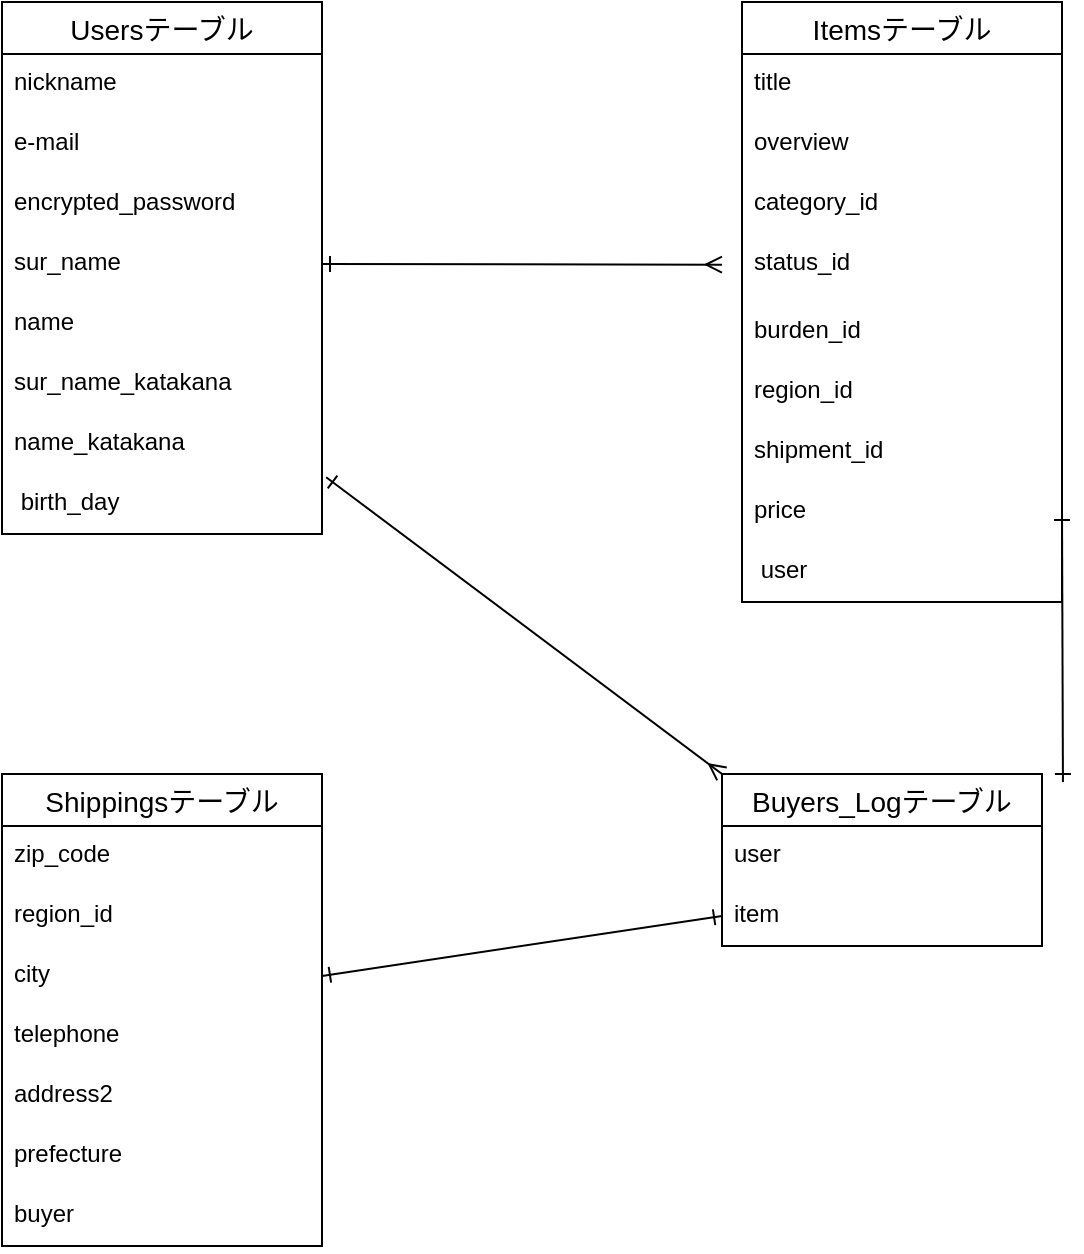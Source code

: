 <mxfile>
    <diagram id="ll3ezbju1fifhxW4birE" name="ページ1">
        <mxGraphModel dx="1259" dy="825" grid="1" gridSize="10" guides="1" tooltips="1" connect="1" arrows="1" fold="1" page="1" pageScale="1" pageWidth="827" pageHeight="1169" math="0" shadow="0">
            <root>
                <mxCell id="0"/>
                <mxCell id="1" parent="0"/>
                <mxCell id="39" value="Usersテーブル" style="swimlane;fontStyle=0;childLayout=stackLayout;horizontal=1;startSize=26;horizontalStack=0;resizeParent=1;resizeParentMax=0;resizeLast=0;collapsible=1;marginBottom=0;align=center;fontSize=14;" vertex="1" parent="1">
                    <mxGeometry x="120" y="130" width="160" height="266" as="geometry"/>
                </mxCell>
                <mxCell id="41" value="nickname" style="text;strokeColor=none;fillColor=none;spacingLeft=4;spacingRight=4;overflow=hidden;rotatable=0;points=[[0,0.5],[1,0.5]];portConstraint=eastwest;fontSize=12;" vertex="1" parent="39">
                    <mxGeometry y="26" width="160" height="30" as="geometry"/>
                </mxCell>
                <mxCell id="42" value="e-mail" style="text;strokeColor=none;fillColor=none;spacingLeft=4;spacingRight=4;overflow=hidden;rotatable=0;points=[[0,0.5],[1,0.5]];portConstraint=eastwest;fontSize=12;" vertex="1" parent="39">
                    <mxGeometry y="56" width="160" height="30" as="geometry"/>
                </mxCell>
                <mxCell id="68" value="encrypted_password" style="text;strokeColor=none;fillColor=none;spacingLeft=4;spacingRight=4;overflow=hidden;rotatable=0;points=[[0,0.5],[1,0.5]];portConstraint=eastwest;fontSize=12;" vertex="1" parent="39">
                    <mxGeometry y="86" width="160" height="30" as="geometry"/>
                </mxCell>
                <mxCell id="69" value="sur_name" style="text;strokeColor=none;fillColor=none;spacingLeft=4;spacingRight=4;overflow=hidden;rotatable=0;points=[[0,0.5],[1,0.5]];portConstraint=eastwest;fontSize=12;" vertex="1" parent="39">
                    <mxGeometry y="116" width="160" height="30" as="geometry"/>
                </mxCell>
                <mxCell id="70" value="name" style="text;strokeColor=none;fillColor=none;spacingLeft=4;spacingRight=4;overflow=hidden;rotatable=0;points=[[0,0.5],[1,0.5]];portConstraint=eastwest;fontSize=12;" vertex="1" parent="39">
                    <mxGeometry y="146" width="160" height="30" as="geometry"/>
                </mxCell>
                <mxCell id="71" value="sur_name_katakana" style="text;strokeColor=none;fillColor=none;spacingLeft=4;spacingRight=4;overflow=hidden;rotatable=0;points=[[0,0.5],[1,0.5]];portConstraint=eastwest;fontSize=12;" vertex="1" parent="39">
                    <mxGeometry y="176" width="160" height="30" as="geometry"/>
                </mxCell>
                <mxCell id="72" value="name_katakana" style="text;strokeColor=none;fillColor=none;spacingLeft=4;spacingRight=4;overflow=hidden;rotatable=0;points=[[0,0.5],[1,0.5]];portConstraint=eastwest;fontSize=12;" vertex="1" parent="39">
                    <mxGeometry y="206" width="160" height="30" as="geometry"/>
                </mxCell>
                <mxCell id="92" value=" birth_day" style="text;strokeColor=none;fillColor=none;spacingLeft=4;spacingRight=4;overflow=hidden;rotatable=0;points=[[0,0.5],[1,0.5]];portConstraint=eastwest;fontSize=12;" vertex="1" parent="39">
                    <mxGeometry y="236" width="160" height="30" as="geometry"/>
                </mxCell>
                <mxCell id="52" value="Itemsテーブル" style="swimlane;fontStyle=0;childLayout=stackLayout;horizontal=1;startSize=26;horizontalStack=0;resizeParent=1;resizeParentMax=0;resizeLast=0;collapsible=1;marginBottom=0;align=center;fontSize=14;" vertex="1" parent="1">
                    <mxGeometry x="490" y="130" width="160" height="300" as="geometry"/>
                </mxCell>
                <mxCell id="53" value="title" style="text;strokeColor=none;fillColor=none;spacingLeft=4;spacingRight=4;overflow=hidden;rotatable=0;points=[[0,0.5],[1,0.5]];portConstraint=eastwest;fontSize=12;" vertex="1" parent="52">
                    <mxGeometry y="26" width="160" height="30" as="geometry"/>
                </mxCell>
                <mxCell id="54" value="overview" style="text;strokeColor=none;fillColor=none;spacingLeft=4;spacingRight=4;overflow=hidden;rotatable=0;points=[[0,0.5],[1,0.5]];portConstraint=eastwest;fontSize=12;" vertex="1" parent="52">
                    <mxGeometry y="56" width="160" height="30" as="geometry"/>
                </mxCell>
                <mxCell id="73" value="category_id" style="text;strokeColor=none;fillColor=none;spacingLeft=4;spacingRight=4;overflow=hidden;rotatable=0;points=[[0,0.5],[1,0.5]];portConstraint=eastwest;fontSize=12;" vertex="1" parent="52">
                    <mxGeometry y="86" width="160" height="30" as="geometry"/>
                </mxCell>
                <mxCell id="74" value="status_id" style="text;strokeColor=none;fillColor=none;spacingLeft=4;spacingRight=4;overflow=hidden;rotatable=0;points=[[0,0.5],[1,0.5]];portConstraint=eastwest;fontSize=12;" vertex="1" parent="52">
                    <mxGeometry y="116" width="160" height="34" as="geometry"/>
                </mxCell>
                <mxCell id="93" value="burden_id" style="text;strokeColor=none;fillColor=none;spacingLeft=4;spacingRight=4;overflow=hidden;rotatable=0;points=[[0,0.5],[1,0.5]];portConstraint=eastwest;fontSize=12;" vertex="1" parent="52">
                    <mxGeometry y="150" width="160" height="30" as="geometry"/>
                </mxCell>
                <mxCell id="94" value="region_id" style="text;strokeColor=none;fillColor=none;spacingLeft=4;spacingRight=4;overflow=hidden;rotatable=0;points=[[0,0.5],[1,0.5]];portConstraint=eastwest;fontSize=12;" vertex="1" parent="52">
                    <mxGeometry y="180" width="160" height="30" as="geometry"/>
                </mxCell>
                <mxCell id="95" value="shipment_id" style="text;strokeColor=none;fillColor=none;spacingLeft=4;spacingRight=4;overflow=hidden;rotatable=0;points=[[0,0.5],[1,0.5]];portConstraint=eastwest;fontSize=12;" vertex="1" parent="52">
                    <mxGeometry y="210" width="160" height="30" as="geometry"/>
                </mxCell>
                <mxCell id="96" value="price" style="text;strokeColor=none;fillColor=none;spacingLeft=4;spacingRight=4;overflow=hidden;rotatable=0;points=[[0,0.5],[1,0.5]];portConstraint=eastwest;fontSize=12;" vertex="1" parent="52">
                    <mxGeometry y="240" width="160" height="30" as="geometry"/>
                </mxCell>
                <mxCell id="97" value=" user" style="text;strokeColor=none;fillColor=none;spacingLeft=4;spacingRight=4;overflow=hidden;rotatable=0;points=[[0,0.5],[1,0.5]];portConstraint=eastwest;fontSize=12;" vertex="1" parent="52">
                    <mxGeometry y="270" width="160" height="30" as="geometry"/>
                </mxCell>
                <mxCell id="91" style="edgeStyle=none;jumpSize=12;html=1;exitX=0;exitY=0;exitDx=0;exitDy=0;entryX=1.013;entryY=1.054;entryDx=0;entryDy=0;entryPerimeter=0;startArrow=ERmany;startFill=0;endArrow=ERone;endFill=0;" edge="1" parent="1" source="56" target="72">
                    <mxGeometry relative="1" as="geometry"/>
                </mxCell>
                <mxCell id="56" value="Buyers_Logテーブル" style="swimlane;fontStyle=0;childLayout=stackLayout;horizontal=1;startSize=26;horizontalStack=0;resizeParent=1;resizeParentMax=0;resizeLast=0;collapsible=1;marginBottom=0;align=center;fontSize=14;" vertex="1" parent="1">
                    <mxGeometry x="480" y="516" width="160" height="86" as="geometry"/>
                </mxCell>
                <mxCell id="57" value="user" style="text;strokeColor=none;fillColor=none;spacingLeft=4;spacingRight=4;overflow=hidden;rotatable=0;points=[[0,0.5],[1,0.5]];portConstraint=eastwest;fontSize=12;" vertex="1" parent="56">
                    <mxGeometry y="26" width="160" height="30" as="geometry"/>
                </mxCell>
                <mxCell id="58" value="item" style="text;strokeColor=none;fillColor=none;spacingLeft=4;spacingRight=4;overflow=hidden;rotatable=0;points=[[0,0.5],[1,0.5]];portConstraint=eastwest;fontSize=12;" vertex="1" parent="56">
                    <mxGeometry y="56" width="160" height="30" as="geometry"/>
                </mxCell>
                <mxCell id="60" value="Shippingsテーブル" style="swimlane;fontStyle=0;childLayout=stackLayout;horizontal=1;startSize=26;horizontalStack=0;resizeParent=1;resizeParentMax=0;resizeLast=0;collapsible=1;marginBottom=0;align=center;fontSize=14;" vertex="1" parent="1">
                    <mxGeometry x="120" y="516" width="160" height="236" as="geometry"/>
                </mxCell>
                <mxCell id="78" value="zip_code" style="text;strokeColor=none;fillColor=none;spacingLeft=4;spacingRight=4;overflow=hidden;rotatable=0;points=[[0,0.5],[1,0.5]];portConstraint=eastwest;fontSize=12;" vertex="1" parent="60">
                    <mxGeometry y="26" width="160" height="30" as="geometry"/>
                </mxCell>
                <mxCell id="75" value="region_id" style="text;strokeColor=none;fillColor=none;spacingLeft=4;spacingRight=4;overflow=hidden;rotatable=0;points=[[0,0.5],[1,0.5]];portConstraint=eastwest;fontSize=12;" vertex="1" parent="60">
                    <mxGeometry y="56" width="160" height="30" as="geometry"/>
                </mxCell>
                <mxCell id="76" value="city" style="text;strokeColor=none;fillColor=none;spacingLeft=4;spacingRight=4;overflow=hidden;rotatable=0;points=[[0,0.5],[1,0.5]];portConstraint=eastwest;fontSize=12;" vertex="1" parent="60">
                    <mxGeometry y="86" width="160" height="30" as="geometry"/>
                </mxCell>
                <mxCell id="80" value="telephone" style="text;strokeColor=none;fillColor=none;spacingLeft=4;spacingRight=4;overflow=hidden;rotatable=0;points=[[0,0.5],[1,0.5]];portConstraint=eastwest;fontSize=12;" vertex="1" parent="60">
                    <mxGeometry y="116" width="160" height="30" as="geometry"/>
                </mxCell>
                <mxCell id="79" value="address2" style="text;strokeColor=none;fillColor=none;spacingLeft=4;spacingRight=4;overflow=hidden;rotatable=0;points=[[0,0.5],[1,0.5]];portConstraint=eastwest;fontSize=12;" vertex="1" parent="60">
                    <mxGeometry y="146" width="160" height="30" as="geometry"/>
                </mxCell>
                <mxCell id="100" value="prefecture" style="text;strokeColor=none;fillColor=none;spacingLeft=4;spacingRight=4;overflow=hidden;rotatable=0;points=[[0,0.5],[1,0.5]];portConstraint=eastwest;fontSize=12;" vertex="1" parent="60">
                    <mxGeometry y="176" width="160" height="30" as="geometry"/>
                </mxCell>
                <mxCell id="81" value="buyer" style="text;strokeColor=none;fillColor=none;spacingLeft=4;spacingRight=4;overflow=hidden;rotatable=0;points=[[0,0.5],[1,0.5]];portConstraint=eastwest;fontSize=12;" vertex="1" parent="60">
                    <mxGeometry y="206" width="160" height="30" as="geometry"/>
                </mxCell>
                <mxCell id="84" style="edgeStyle=none;html=1;exitX=0;exitY=0.5;exitDx=0;exitDy=0;entryX=1;entryY=0.5;entryDx=0;entryDy=0;startArrow=ERone;startFill=0;endArrow=ERone;endFill=0;" edge="1" parent="1" source="58" target="76">
                    <mxGeometry relative="1" as="geometry"/>
                </mxCell>
                <mxCell id="98" style="edgeStyle=none;jumpSize=12;html=1;exitX=1;exitY=0.5;exitDx=0;exitDy=0;startArrow=ERone;startFill=0;endArrow=ERmany;endFill=0;" edge="1" parent="1" source="69">
                    <mxGeometry relative="1" as="geometry">
                        <mxPoint x="480" y="261.316" as="targetPoint"/>
                    </mxGeometry>
                </mxCell>
                <mxCell id="99" style="edgeStyle=none;jumpSize=12;html=1;exitX=1;exitY=0.5;exitDx=0;exitDy=0;startArrow=ERone;startFill=0;endArrow=ERone;endFill=0;" edge="1" parent="1" source="96">
                    <mxGeometry relative="1" as="geometry">
                        <mxPoint x="650.474" y="520" as="targetPoint"/>
                    </mxGeometry>
                </mxCell>
            </root>
        </mxGraphModel>
    </diagram>
</mxfile>